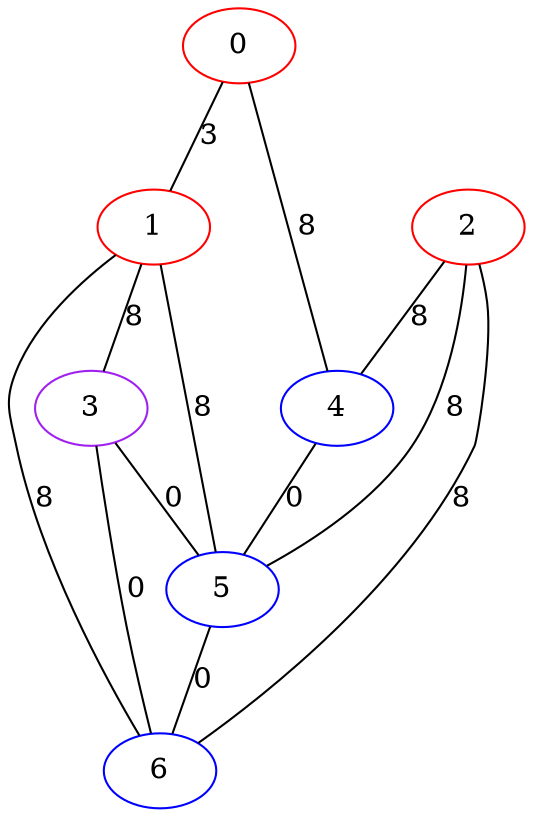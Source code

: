 graph "" {
0 [color=red, weight=1];
1 [color=red, weight=1];
2 [color=red, weight=1];
3 [color=purple, weight=4];
4 [color=blue, weight=3];
5 [color=blue, weight=3];
6 [color=blue, weight=3];
0 -- 1  [key=0, label=3];
0 -- 4  [key=0, label=8];
1 -- 3  [key=0, label=8];
1 -- 5  [key=0, label=8];
1 -- 6  [key=0, label=8];
2 -- 4  [key=0, label=8];
2 -- 5  [key=0, label=8];
2 -- 6  [key=0, label=8];
3 -- 5  [key=0, label=0];
3 -- 6  [key=0, label=0];
4 -- 5  [key=0, label=0];
5 -- 6  [key=0, label=0];
}
